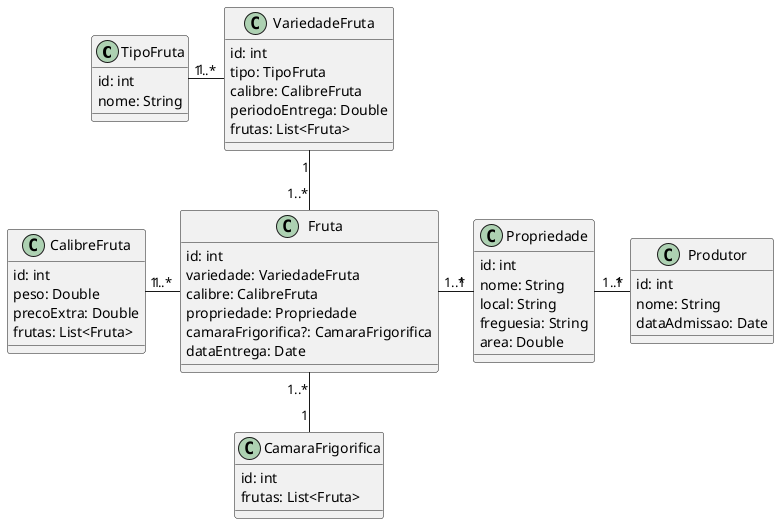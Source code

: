 @startuml
' A cooperativa agrícula Frutivende foi criada com o objetivo de receber a fruta dos seus produtores associados, nomeadamente maçãs, pêras e citrinos, e comercializar essa fruta no mercado interno e externo.
' São guardadas na cooperativa os dados pessoais de cada produtor associado, a sua data de admissão, assim como as características das suas propriedades. Os dados das propriedades incluem a designação da mesma, local, freguesia e área total em metros quadrados.
' Para cada variedade de fruta, existe um período estipulado para os produtores entregarem a sua produção na cooperativa. Os produtores associados são obrigados a entregar toda a sua produção na cooperativa, podendo ser expulsos da mesma se tal não acontecer. A fruta entregue é pesada e classificada de acordo com a sua dimensão em grande, média e pequena. Após a classificação é guardada em câmaras frigoríficas para posterior comercialização. São definidos preços diferentes para cada variedade e calibre (dimensão).

' Maça, Pêra
class TipoFruta {
    id: int
    nome: String
}

' Fuji, Golden
class VariedadeFruta {
    id: int
    tipo: TipoFruta
    calibre: CalibreFruta
    periodoEntrega: Double
    frutas: List<Fruta>
}

class CalibreFruta {
    id: int
    peso: Double
    precoExtra: Double
    frutas: List<Fruta>
}

' Uma fruta em si
class Fruta {
    id: int
    variedade: VariedadeFruta
    calibre: CalibreFruta
    propriedade: Propriedade
    camaraFrigorifica?: CamaraFrigorifica
    dataEntrega: Date
}

class Produtor {
    id: int
    nome: String
    dataAdmissao: Date
}

class Propriedade {
    id: int
    nome: String
    local: String
    freguesia: String
    area: Double
}

class CamaraFrigorifica {
    id: int
    frutas: List<Fruta>
}

TipoFruta "1" - "1..*" VariedadeFruta
VariedadeFruta "1" -- "1..*" Fruta

' VariedadeFruta "1" -- "1..*" CalibreFruta
CalibreFruta "1" - "1..*" Fruta
Fruta "1..*" - "1" Propriedade
Propriedade "1..*" - "1" Produtor

Fruta "1..*" -- "1" CamaraFrigorifica

@enduml

' requisitos
' diagramas de casos de uso
' especificação dos cenários
' [vale mais] diagrama de classes
' perguntas sobre o resto da matéria (questões sobre normalização, )
